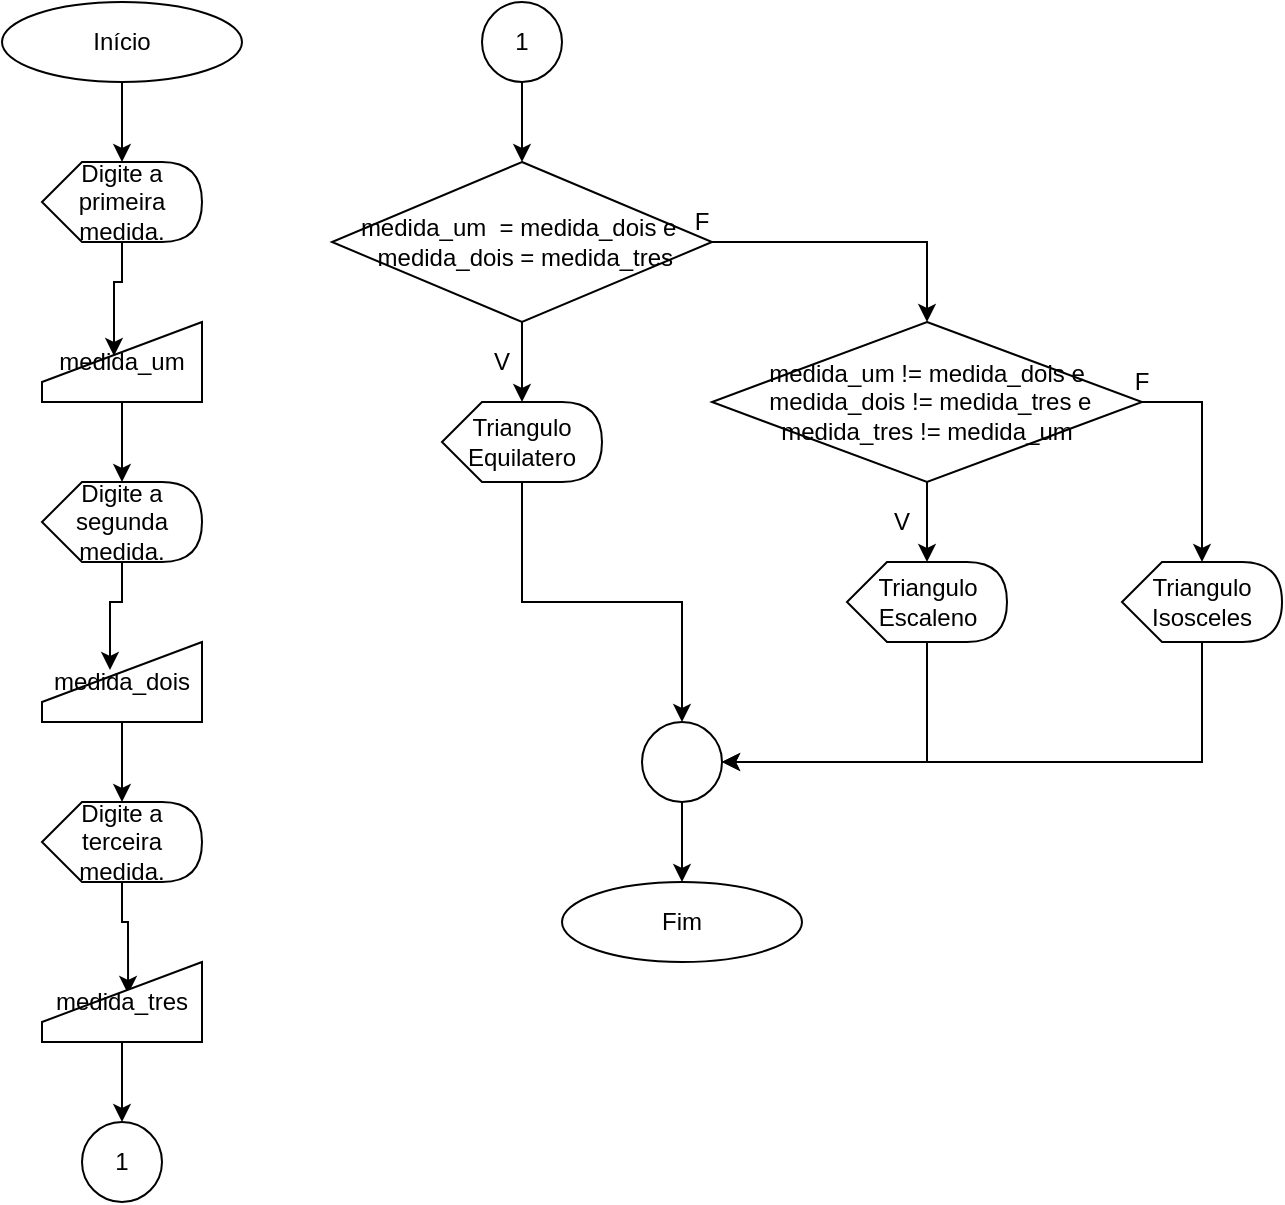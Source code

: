 <mxfile version="14.6.5" type="device"><diagram id="wylrMF9Y0D7fRSIfTWmI" name="Page-1"><mxGraphModel dx="1108" dy="380" grid="1" gridSize="10" guides="1" tooltips="1" connect="1" arrows="1" fold="1" page="1" pageScale="1" pageWidth="827" pageHeight="1169" math="0" shadow="0"><root><mxCell id="0"/><mxCell id="1" parent="0"/><mxCell id="3rUYpcTV4BrupDa57AIi-9" style="edgeStyle=orthogonalEdgeStyle;rounded=0;orthogonalLoop=1;jettySize=auto;html=1;exitX=0.5;exitY=1;exitDx=0;exitDy=0;" edge="1" parent="1" source="3rUYpcTV4BrupDa57AIi-1" target="3rUYpcTV4BrupDa57AIi-3"><mxGeometry relative="1" as="geometry"/></mxCell><mxCell id="3rUYpcTV4BrupDa57AIi-1" value="Início" style="ellipse;whiteSpace=wrap;html=1;" vertex="1" parent="1"><mxGeometry x="40" y="40" width="120" height="40" as="geometry"/></mxCell><mxCell id="3rUYpcTV4BrupDa57AIi-10" style="edgeStyle=orthogonalEdgeStyle;rounded=0;orthogonalLoop=1;jettySize=auto;html=1;exitX=0;exitY=0;exitDx=40;exitDy=40;exitPerimeter=0;entryX=0.45;entryY=0.425;entryDx=0;entryDy=0;entryPerimeter=0;" edge="1" parent="1" source="3rUYpcTV4BrupDa57AIi-3" target="3rUYpcTV4BrupDa57AIi-6"><mxGeometry relative="1" as="geometry"/></mxCell><mxCell id="3rUYpcTV4BrupDa57AIi-3" value="Digite a primeira medida." style="shape=display;whiteSpace=wrap;html=1;" vertex="1" parent="1"><mxGeometry x="60" y="120" width="80" height="40" as="geometry"/></mxCell><mxCell id="3rUYpcTV4BrupDa57AIi-12" style="edgeStyle=orthogonalEdgeStyle;rounded=0;orthogonalLoop=1;jettySize=auto;html=1;exitX=0;exitY=0;exitDx=40;exitDy=40;exitPerimeter=0;entryX=0.425;entryY=0.35;entryDx=0;entryDy=0;entryPerimeter=0;" edge="1" parent="1" source="3rUYpcTV4BrupDa57AIi-4" target="3rUYpcTV4BrupDa57AIi-7"><mxGeometry relative="1" as="geometry"/></mxCell><mxCell id="3rUYpcTV4BrupDa57AIi-4" value="Digite a segunda medida." style="shape=display;whiteSpace=wrap;html=1;" vertex="1" parent="1"><mxGeometry x="60" y="280" width="80" height="40" as="geometry"/></mxCell><mxCell id="3rUYpcTV4BrupDa57AIi-15" style="edgeStyle=orthogonalEdgeStyle;rounded=0;orthogonalLoop=1;jettySize=auto;html=1;exitX=0;exitY=0;exitDx=40;exitDy=40;exitPerimeter=0;entryX=0.538;entryY=0.4;entryDx=0;entryDy=0;entryPerimeter=0;" edge="1" parent="1" source="3rUYpcTV4BrupDa57AIi-5" target="3rUYpcTV4BrupDa57AIi-8"><mxGeometry relative="1" as="geometry"/></mxCell><mxCell id="3rUYpcTV4BrupDa57AIi-5" value="Digite a terceira medida." style="shape=display;whiteSpace=wrap;html=1;" vertex="1" parent="1"><mxGeometry x="60" y="440" width="80" height="40" as="geometry"/></mxCell><mxCell id="3rUYpcTV4BrupDa57AIi-11" style="edgeStyle=orthogonalEdgeStyle;rounded=0;orthogonalLoop=1;jettySize=auto;html=1;exitX=0.5;exitY=1;exitDx=0;exitDy=0;entryX=0;entryY=0;entryDx=40;entryDy=0;entryPerimeter=0;" edge="1" parent="1" source="3rUYpcTV4BrupDa57AIi-6" target="3rUYpcTV4BrupDa57AIi-4"><mxGeometry relative="1" as="geometry"/></mxCell><mxCell id="3rUYpcTV4BrupDa57AIi-6" value="medida_um" style="shape=manualInput;whiteSpace=wrap;html=1;" vertex="1" parent="1"><mxGeometry x="60" y="200" width="80" height="40" as="geometry"/></mxCell><mxCell id="3rUYpcTV4BrupDa57AIi-13" style="edgeStyle=orthogonalEdgeStyle;rounded=0;orthogonalLoop=1;jettySize=auto;html=1;exitX=0.5;exitY=1;exitDx=0;exitDy=0;entryX=0;entryY=0;entryDx=40;entryDy=0;entryPerimeter=0;" edge="1" parent="1" source="3rUYpcTV4BrupDa57AIi-7" target="3rUYpcTV4BrupDa57AIi-5"><mxGeometry relative="1" as="geometry"/></mxCell><mxCell id="3rUYpcTV4BrupDa57AIi-7" value="medida_dois" style="shape=manualInput;whiteSpace=wrap;html=1;" vertex="1" parent="1"><mxGeometry x="60" y="360" width="80" height="40" as="geometry"/></mxCell><mxCell id="3rUYpcTV4BrupDa57AIi-17" style="edgeStyle=orthogonalEdgeStyle;rounded=0;orthogonalLoop=1;jettySize=auto;html=1;exitX=0.5;exitY=1;exitDx=0;exitDy=0;entryX=0.5;entryY=0;entryDx=0;entryDy=0;" edge="1" parent="1" source="3rUYpcTV4BrupDa57AIi-8" target="3rUYpcTV4BrupDa57AIi-16"><mxGeometry relative="1" as="geometry"/></mxCell><mxCell id="3rUYpcTV4BrupDa57AIi-8" value="medida_tres" style="shape=manualInput;whiteSpace=wrap;html=1;" vertex="1" parent="1"><mxGeometry x="60" y="520" width="80" height="40" as="geometry"/></mxCell><mxCell id="3rUYpcTV4BrupDa57AIi-16" value="1" style="ellipse;whiteSpace=wrap;html=1;aspect=fixed;" vertex="1" parent="1"><mxGeometry x="80" y="600" width="40" height="40" as="geometry"/></mxCell><mxCell id="3rUYpcTV4BrupDa57AIi-22" style="edgeStyle=orthogonalEdgeStyle;rounded=0;orthogonalLoop=1;jettySize=auto;html=1;exitX=0.5;exitY=1;exitDx=0;exitDy=0;entryX=0.5;entryY=0;entryDx=0;entryDy=0;" edge="1" parent="1" source="3rUYpcTV4BrupDa57AIi-18" target="3rUYpcTV4BrupDa57AIi-19"><mxGeometry relative="1" as="geometry"/></mxCell><mxCell id="3rUYpcTV4BrupDa57AIi-18" value="1" style="ellipse;whiteSpace=wrap;html=1;aspect=fixed;" vertex="1" parent="1"><mxGeometry x="280" y="40" width="40" height="40" as="geometry"/></mxCell><mxCell id="3rUYpcTV4BrupDa57AIi-24" style="edgeStyle=orthogonalEdgeStyle;rounded=0;orthogonalLoop=1;jettySize=auto;html=1;exitX=0.5;exitY=1;exitDx=0;exitDy=0;entryX=0;entryY=0;entryDx=40;entryDy=0;entryPerimeter=0;" edge="1" parent="1" source="3rUYpcTV4BrupDa57AIi-19" target="3rUYpcTV4BrupDa57AIi-23"><mxGeometry relative="1" as="geometry"/></mxCell><mxCell id="3rUYpcTV4BrupDa57AIi-27" style="edgeStyle=orthogonalEdgeStyle;rounded=0;orthogonalLoop=1;jettySize=auto;html=1;exitX=1;exitY=0.5;exitDx=0;exitDy=0;entryX=0.5;entryY=0;entryDx=0;entryDy=0;" edge="1" parent="1" source="3rUYpcTV4BrupDa57AIi-19" target="3rUYpcTV4BrupDa57AIi-26"><mxGeometry relative="1" as="geometry"/></mxCell><mxCell id="3rUYpcTV4BrupDa57AIi-19" value="&lt;div&gt;medida_um&amp;nbsp; = medida_dois e&lt;span&gt;&amp;nbsp; &amp;nbsp;medida_dois = medida_tres&lt;/span&gt;&lt;/div&gt;" style="rhombus;whiteSpace=wrap;html=1;" vertex="1" parent="1"><mxGeometry x="205" y="120" width="190" height="80" as="geometry"/></mxCell><mxCell id="3rUYpcTV4BrupDa57AIi-20" value="F" style="text;html=1;strokeColor=none;fillColor=none;align=center;verticalAlign=middle;whiteSpace=wrap;rounded=0;" vertex="1" parent="1"><mxGeometry x="370" y="140" width="40" height="20" as="geometry"/></mxCell><mxCell id="3rUYpcTV4BrupDa57AIi-21" value="V" style="text;html=1;strokeColor=none;fillColor=none;align=center;verticalAlign=middle;whiteSpace=wrap;rounded=0;" vertex="1" parent="1"><mxGeometry x="270" y="210" width="40" height="20" as="geometry"/></mxCell><mxCell id="3rUYpcTV4BrupDa57AIi-37" style="edgeStyle=orthogonalEdgeStyle;rounded=0;orthogonalLoop=1;jettySize=auto;html=1;exitX=0;exitY=0;exitDx=40;exitDy=40;exitPerimeter=0;entryX=0.5;entryY=0;entryDx=0;entryDy=0;" edge="1" parent="1" source="3rUYpcTV4BrupDa57AIi-23" target="3rUYpcTV4BrupDa57AIi-34"><mxGeometry relative="1" as="geometry"/></mxCell><mxCell id="3rUYpcTV4BrupDa57AIi-23" value="Triangulo Equilatero" style="shape=display;whiteSpace=wrap;html=1;" vertex="1" parent="1"><mxGeometry x="260" y="240" width="80" height="40" as="geometry"/></mxCell><mxCell id="3rUYpcTV4BrupDa57AIi-29" style="edgeStyle=orthogonalEdgeStyle;rounded=0;orthogonalLoop=1;jettySize=auto;html=1;exitX=0.5;exitY=1;exitDx=0;exitDy=0;entryX=0;entryY=0;entryDx=40;entryDy=0;entryPerimeter=0;" edge="1" parent="1" source="3rUYpcTV4BrupDa57AIi-26" target="3rUYpcTV4BrupDa57AIi-28"><mxGeometry relative="1" as="geometry"/></mxCell><mxCell id="3rUYpcTV4BrupDa57AIi-33" style="edgeStyle=orthogonalEdgeStyle;rounded=0;orthogonalLoop=1;jettySize=auto;html=1;exitX=1;exitY=0.5;exitDx=0;exitDy=0;entryX=0;entryY=0;entryDx=40;entryDy=0;entryPerimeter=0;" edge="1" parent="1" source="3rUYpcTV4BrupDa57AIi-26" target="3rUYpcTV4BrupDa57AIi-32"><mxGeometry relative="1" as="geometry"/></mxCell><mxCell id="3rUYpcTV4BrupDa57AIi-26" value="&lt;div&gt;medida_um != medida_dois e&lt;/div&gt;&lt;div&gt;&amp;nbsp;medida_dois != medida_tres e&lt;/div&gt;&lt;div&gt;medida_tres != medida_um&lt;/div&gt;" style="rhombus;whiteSpace=wrap;html=1;" vertex="1" parent="1"><mxGeometry x="395" y="200" width="215" height="80" as="geometry"/></mxCell><mxCell id="3rUYpcTV4BrupDa57AIi-35" style="edgeStyle=orthogonalEdgeStyle;rounded=0;orthogonalLoop=1;jettySize=auto;html=1;exitX=0;exitY=0;exitDx=40;exitDy=40;exitPerimeter=0;entryX=1;entryY=0.5;entryDx=0;entryDy=0;" edge="1" parent="1" source="3rUYpcTV4BrupDa57AIi-28" target="3rUYpcTV4BrupDa57AIi-34"><mxGeometry relative="1" as="geometry"/></mxCell><mxCell id="3rUYpcTV4BrupDa57AIi-28" value="Triangulo Escaleno" style="shape=display;whiteSpace=wrap;html=1;" vertex="1" parent="1"><mxGeometry x="462.5" y="320" width="80" height="40" as="geometry"/></mxCell><mxCell id="3rUYpcTV4BrupDa57AIi-30" value="V" style="text;html=1;strokeColor=none;fillColor=none;align=center;verticalAlign=middle;whiteSpace=wrap;rounded=0;" vertex="1" parent="1"><mxGeometry x="470" y="290" width="40" height="20" as="geometry"/></mxCell><mxCell id="3rUYpcTV4BrupDa57AIi-31" value="F" style="text;html=1;strokeColor=none;fillColor=none;align=center;verticalAlign=middle;whiteSpace=wrap;rounded=0;" vertex="1" parent="1"><mxGeometry x="590" y="220" width="40" height="20" as="geometry"/></mxCell><mxCell id="3rUYpcTV4BrupDa57AIi-36" style="edgeStyle=orthogonalEdgeStyle;rounded=0;orthogonalLoop=1;jettySize=auto;html=1;exitX=0;exitY=0;exitDx=40;exitDy=40;exitPerimeter=0;entryX=1;entryY=0.5;entryDx=0;entryDy=0;" edge="1" parent="1" source="3rUYpcTV4BrupDa57AIi-32" target="3rUYpcTV4BrupDa57AIi-34"><mxGeometry relative="1" as="geometry"/></mxCell><mxCell id="3rUYpcTV4BrupDa57AIi-32" value="Triangulo Isosceles" style="shape=display;whiteSpace=wrap;html=1;" vertex="1" parent="1"><mxGeometry x="600" y="320" width="80" height="40" as="geometry"/></mxCell><mxCell id="3rUYpcTV4BrupDa57AIi-39" style="edgeStyle=orthogonalEdgeStyle;rounded=0;orthogonalLoop=1;jettySize=auto;html=1;exitX=0.5;exitY=1;exitDx=0;exitDy=0;entryX=0.5;entryY=0;entryDx=0;entryDy=0;" edge="1" parent="1" source="3rUYpcTV4BrupDa57AIi-34" target="3rUYpcTV4BrupDa57AIi-38"><mxGeometry relative="1" as="geometry"/></mxCell><mxCell id="3rUYpcTV4BrupDa57AIi-34" value="" style="ellipse;whiteSpace=wrap;html=1;aspect=fixed;" vertex="1" parent="1"><mxGeometry x="360" y="400" width="40" height="40" as="geometry"/></mxCell><mxCell id="3rUYpcTV4BrupDa57AIi-38" value="Fim" style="ellipse;whiteSpace=wrap;html=1;" vertex="1" parent="1"><mxGeometry x="320" y="480" width="120" height="40" as="geometry"/></mxCell></root></mxGraphModel></diagram></mxfile>